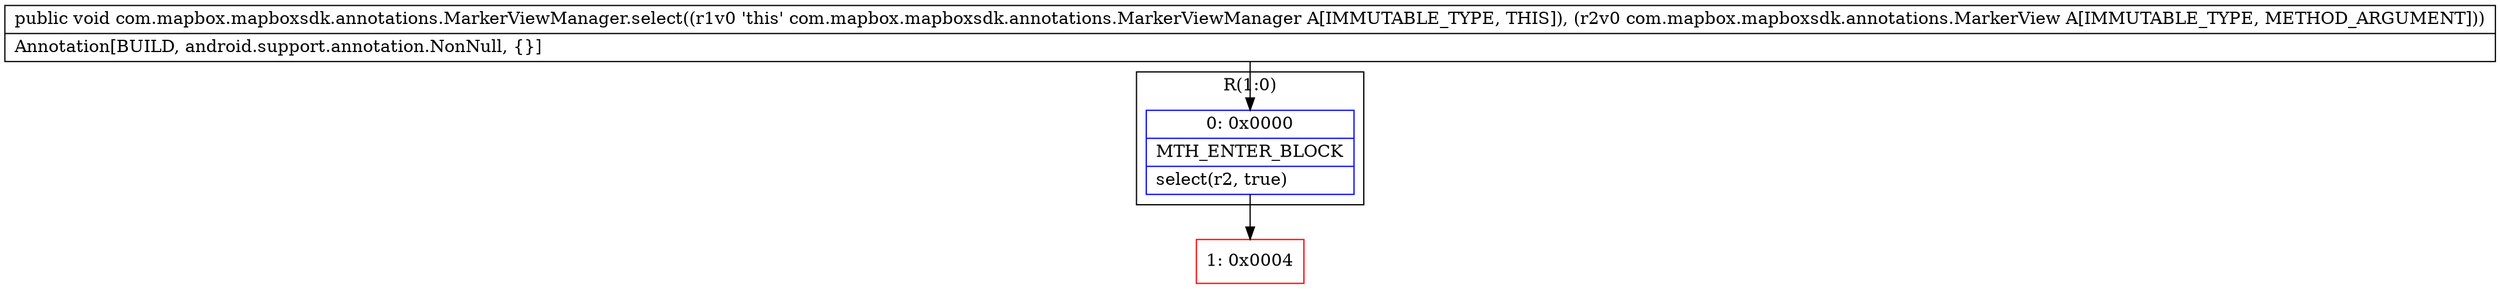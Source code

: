 digraph "CFG forcom.mapbox.mapboxsdk.annotations.MarkerViewManager.select(Lcom\/mapbox\/mapboxsdk\/annotations\/MarkerView;)V" {
subgraph cluster_Region_1486698183 {
label = "R(1:0)";
node [shape=record,color=blue];
Node_0 [shape=record,label="{0\:\ 0x0000|MTH_ENTER_BLOCK\l|select(r2, true)\l}"];
}
Node_1 [shape=record,color=red,label="{1\:\ 0x0004}"];
MethodNode[shape=record,label="{public void com.mapbox.mapboxsdk.annotations.MarkerViewManager.select((r1v0 'this' com.mapbox.mapboxsdk.annotations.MarkerViewManager A[IMMUTABLE_TYPE, THIS]), (r2v0 com.mapbox.mapboxsdk.annotations.MarkerView A[IMMUTABLE_TYPE, METHOD_ARGUMENT]))  | Annotation[BUILD, android.support.annotation.NonNull, \{\}]\l}"];
MethodNode -> Node_0;
Node_0 -> Node_1;
}

